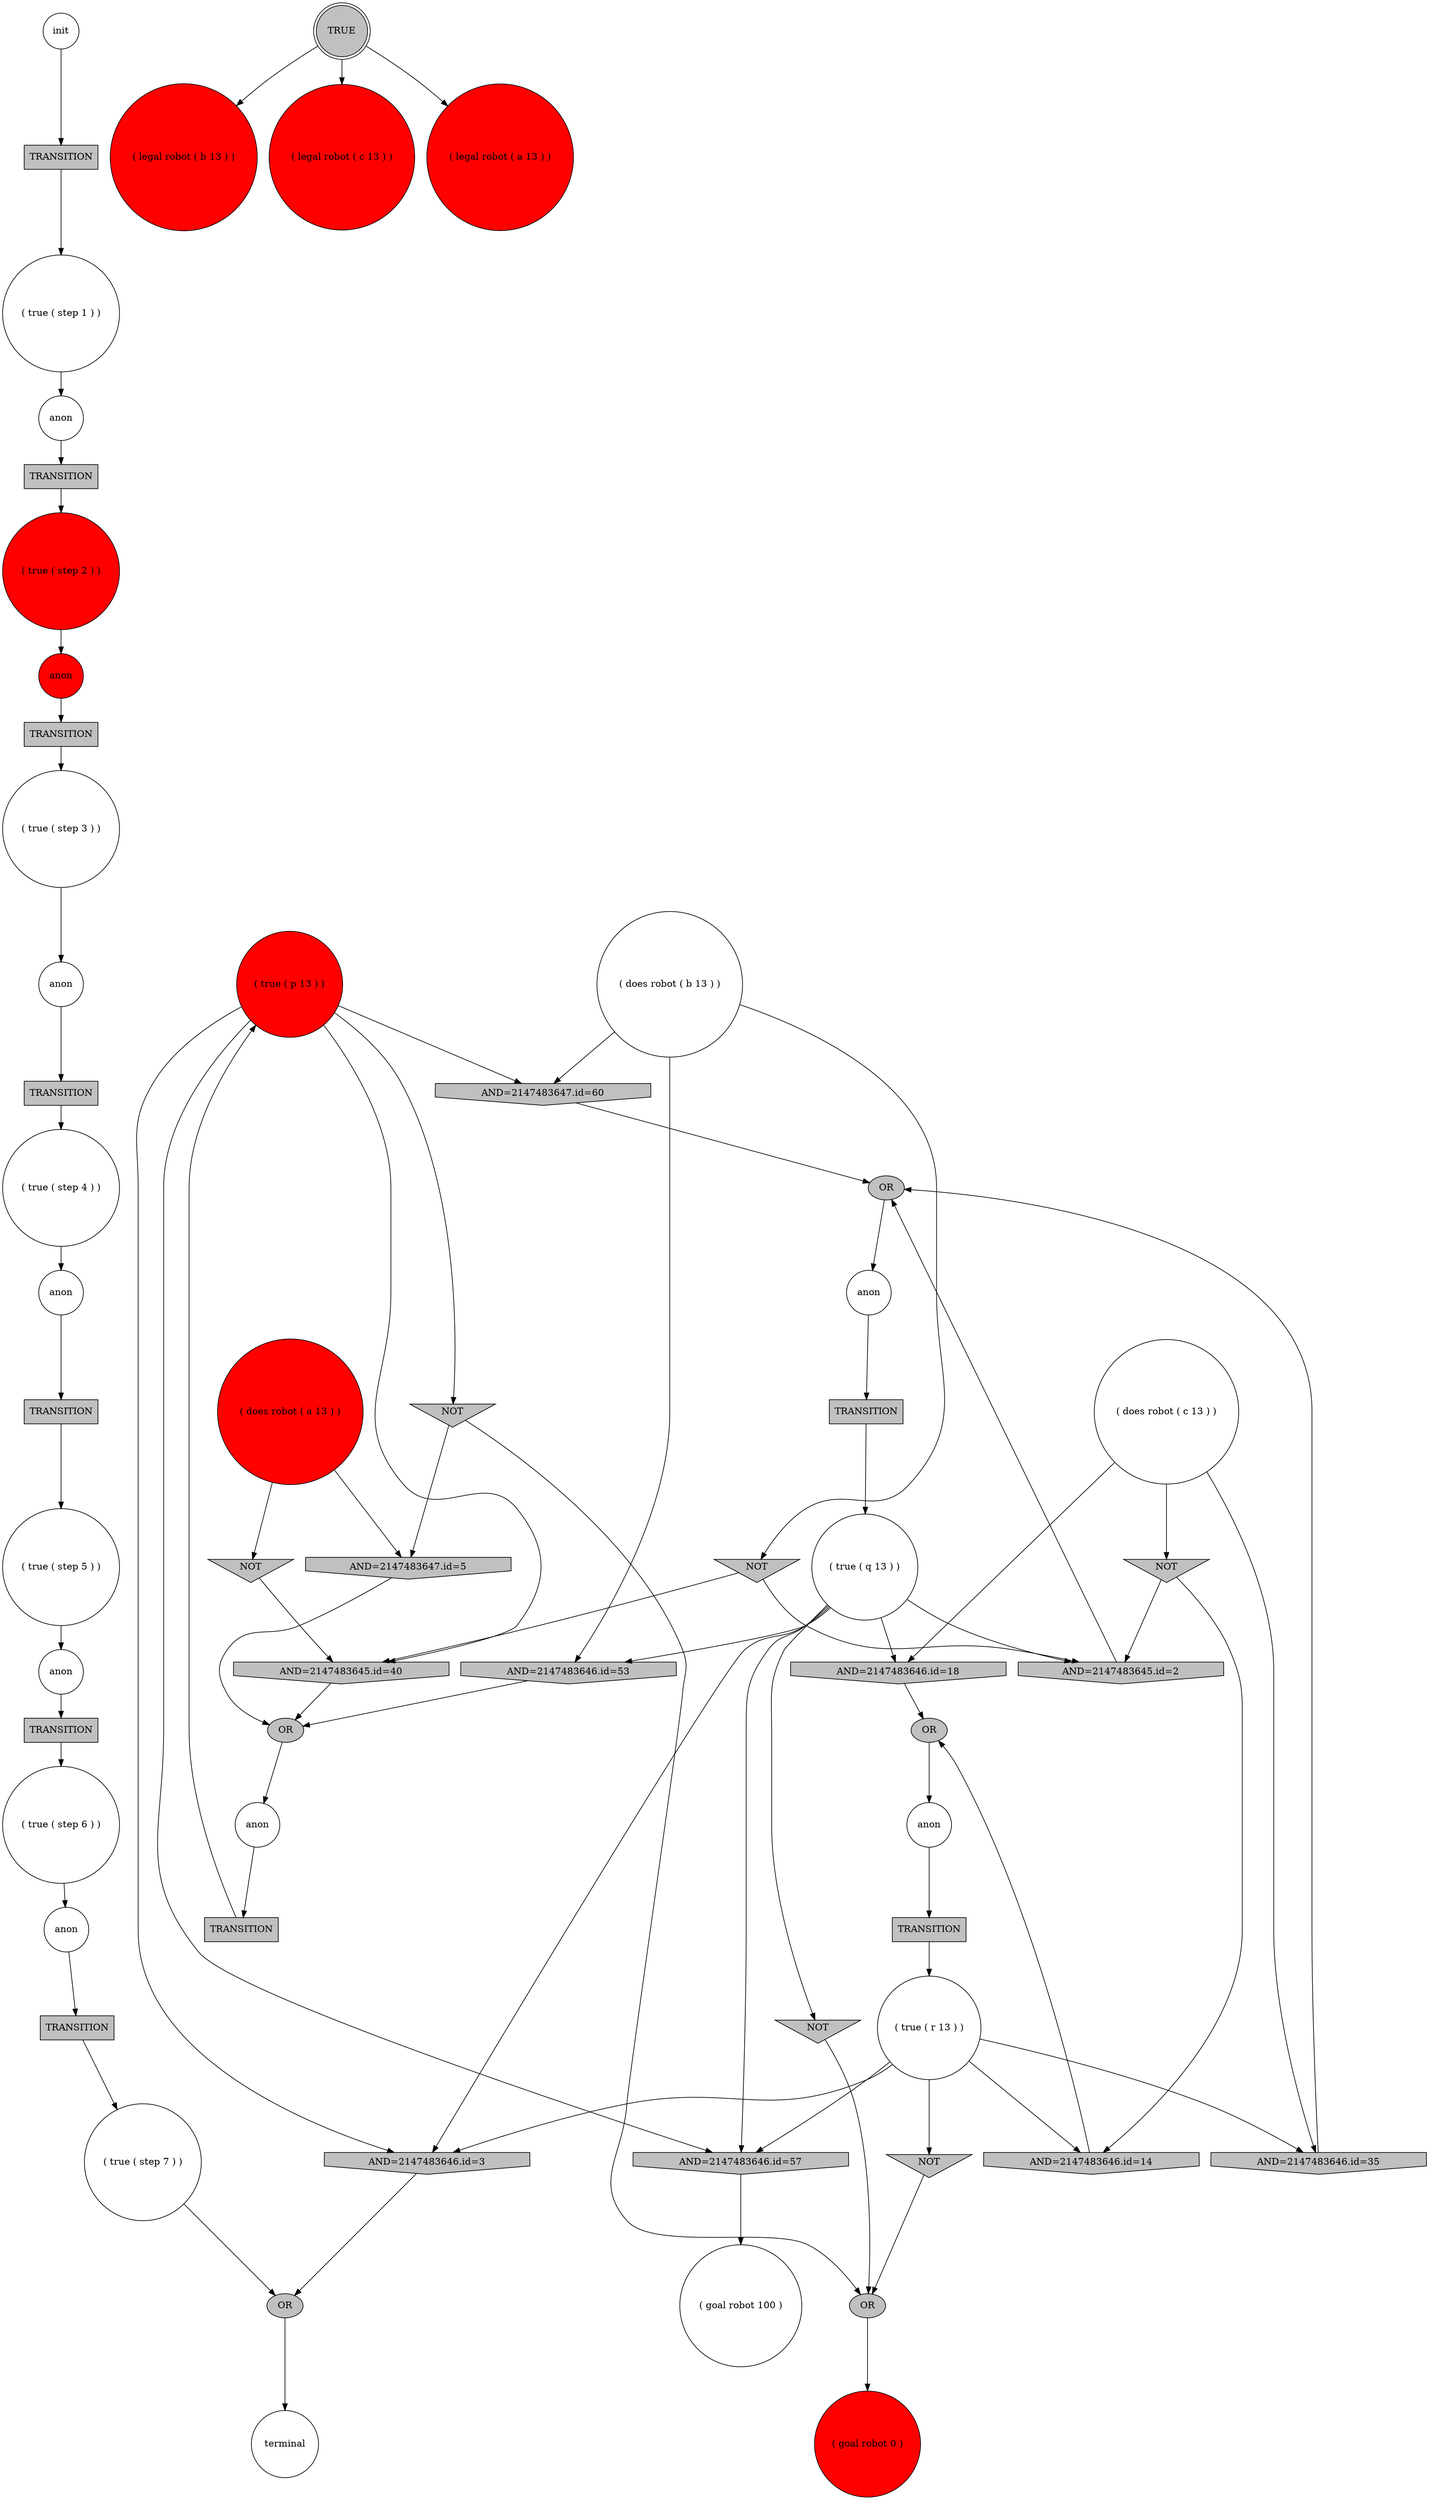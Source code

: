 digraph propNet
{
	"@6e3d562a"[shape=circle, style= filled, fillcolor=red, label="( true ( p 13 ) )"]; "@6e3d562a"->"@cbe732f"; "@6e3d562a"->"@5a746d87"; "@6e3d562a"->"@200e8877"; "@6e3d562a"->"@4dba2555"; "@6e3d562a"->"@2e9b43f4"; 
	"@2960c131"[shape=ellipse, style= filled, fillcolor=grey, label="OR"]; "@2960c131"->"@339c02d0"; 
	"@59e9918c"[shape=invhouse, style= filled, fillcolor=grey, label="AND=2147483645.id=2"]; "@59e9918c"->"@1fbe78d6"; 
	"@200e8877"[shape=invhouse, style= filled, fillcolor=grey, label="AND=2147483646.id=3"]; "@200e8877"->"@54ec9a0c"; 
	"@d5c3d22"[shape=circle, style= filled, fillcolor=red, label="( legal robot ( b 13 ) )"]; 
	"@7e3876b6"[shape=invhouse, style= filled, fillcolor=grey, label="AND=2147483647.id=5"]; "@7e3876b6"->"@74e09905"; 
	"@69a7d938"[shape=circle, style= filled, fillcolor=white, label="( true ( step 1 ) )"]; "@69a7d938"->"@b66f42f"; 
	"@2fa1df08"[shape=circle, style= filled, fillcolor=white, label="anon"]; "@2fa1df08"->"@34e531ca"; 
	"@7f7ad7d5"[shape=circle, style= filled, fillcolor=white, label="init"]; "@7f7ad7d5"->"@6cb357d0"; 
	"@4dba2555"[shape=invtriangle, style= filled, fillcolor=grey, label="NOT"]; "@4dba2555"->"@eeeb446"; "@4dba2555"->"@7e3876b6"; 
	"@2262f299"[shape=invtriangle, style= filled, fillcolor=grey, label="NOT"]; "@2262f299"->"@2e9b43f4"; 
	"@62aabbb6"[shape=circle, style= filled, fillcolor=white, label="anon"]; "@62aabbb6"->"@72b3c18a"; 
	"@339c02d0"[shape=circle, style= filled, fillcolor=white, label="anon"]; "@339c02d0"->"@2f374e47"; 
	"@2f374e47"[shape=box, style= filled, fillcolor=grey, label="TRANSITION"]; "@2f374e47"->"@534c25c1"; 
	"@63a00a3d"[shape=invhouse, style= filled, fillcolor=grey, label="AND=2147483646.id=14"]; "@63a00a3d"->"@2960c131"; 
	"@65b26c1f"[shape=circle, style= filled, fillcolor=red, label="( legal robot ( c 13 ) )"]; 
	"@7f015d50"[shape=circle, style= filled, fillcolor=red, label="( does robot ( a 13 ) )"]; "@7f015d50"->"@2262f299"; "@7f015d50"->"@7e3876b6"; 
	"@7f430d17"[shape=circle, style= filled, fillcolor=white, label="anon"]; "@7f430d17"->"@242c9ba0"; 
	"@1238789e"[shape=invhouse, style= filled, fillcolor=grey, label="AND=2147483646.id=18"]; "@1238789e"->"@2960c131"; 
	"@eeeb446"[shape=ellipse, style= filled, fillcolor=grey, label="OR"]; "@eeeb446"->"@6ae50f7f"; 
	"@534719f3"[shape=circle, style= filled, fillcolor=white, label="( goal robot 100 )"]; 
	"@500e7ad1"[shape=box, style= filled, fillcolor=grey, label="TRANSITION"]; "@500e7ad1"->"@4ada5503"; 
	"@7f56a460"[shape=circle, style= filled, fillcolor=white, label="( does robot ( b 13 ) )"]; "@7f56a460"->"@5a746d87"; "@7f56a460"->"@3aa3bdb4"; "@7f56a460"->"@7d84534d"; 
	"@72b3c18a"[shape=box, style= filled, fillcolor=grey, label="TRANSITION"]; "@72b3c18a"->"@4fb6d105"; 
	"@1ef85dbc"[shape=circle, style= filled, fillcolor=white, label="( true ( step 7 ) )"]; "@1ef85dbc"->"@54ec9a0c"; 
	"@611e924e"[shape=circle, style= filled, fillcolor=red, label="( legal robot ( a 13 ) )"]; 
	"@6cb357d0"[shape=box, style= filled, fillcolor=grey, label="TRANSITION"]; "@6cb357d0"->"@69a7d938"; 
	"@56865d31"[shape=invtriangle, style= filled, fillcolor=grey, label="NOT"]; "@56865d31"->"@eeeb446"; 
	"@4a4871c"[shape=circle, style= filled, fillcolor=white, label="( does robot ( c 13 ) )"]; "@4a4871c"->"@603d1689"; "@4a4871c"->"@1238789e"; "@4a4871c"->"@5b7da7e7"; 
	"@4537783"[shape=circle, style= filled, fillcolor=red, label="anon"]; "@4537783"->"@1bdc3eb1"; 
	"@2ebf2549"[shape=circle, style= filled, fillcolor=white, label="anon"]; "@2ebf2549"->"@1be2ffb8"; 
	"@40a3fcb6"[shape=doublecircle, style= filled, fillcolor=grey, label="TRUE"]; "@40a3fcb6"->"@65b26c1f"; "@40a3fcb6"->"@611e924e"; "@40a3fcb6"->"@d5c3d22"; 
	"@573994a"[shape=circle, style= filled, fillcolor=white, label="anon"]; "@573994a"->"@21c0f67b"; 
	"@1be2ffb8"[shape=box, style= filled, fillcolor=grey, label="TRANSITION"]; "@1be2ffb8"->"@6e3d562a"; 
	"@531abf99"[shape=circle, style= filled, fillcolor=white, label="anon"]; "@531abf99"->"@500e7ad1"; 
	"@5b7da7e7"[shape=invhouse, style= filled, fillcolor=grey, label="AND=2147483646.id=35"]; "@5b7da7e7"->"@1fbe78d6"; 
	"@74a7504c"[shape=invtriangle, style= filled, fillcolor=grey, label="NOT"]; "@74a7504c"->"@eeeb446"; 
	"@34e531ca"[shape=box, style= filled, fillcolor=grey, label="TRANSITION"]; "@34e531ca"->"@5d0768de"; 
	"@556be003"[shape=circle, style= filled, fillcolor=white, label="terminal"]; 
	"@1bdc3eb1"[shape=box, style= filled, fillcolor=grey, label="TRANSITION"]; "@1bdc3eb1"->"@5cd06aff"; 
	"@2e9b43f4"[shape=invhouse, style= filled, fillcolor=grey, label="AND=2147483645.id=40"]; "@2e9b43f4"->"@74e09905"; 
	"@6aacb7df"[shape=circle, style= filled, fillcolor=red, label="( true ( step 2 ) )"]; "@6aacb7df"->"@4537783"; 
	"@6ae50f7f"[shape=circle, style= filled, fillcolor=red, label="( goal robot 0 )"]; 
	"@5d0768de"[shape=circle, style= filled, fillcolor=white, label="( true ( step 4 ) )"]; "@5d0768de"->"@62aabbb6"; 
	"@74e09905"[shape=ellipse, style= filled, fillcolor=grey, label="OR"]; "@74e09905"->"@2ebf2549"; 
	"@5cd06aff"[shape=circle, style= filled, fillcolor=white, label="( true ( step 3 ) )"]; "@5cd06aff"->"@2fa1df08"; 
	"@534c25c1"[shape=circle, style= filled, fillcolor=white, label="( true ( r 13 ) )"]; "@534c25c1"->"@cbe732f"; "@534c25c1"->"@56865d31"; "@534c25c1"->"@200e8877"; "@534c25c1"->"@5b7da7e7"; "@534c25c1"->"@63a00a3d"; 
	"@4fb6d105"[shape=circle, style= filled, fillcolor=white, label="( true ( step 5 ) )"]; "@4fb6d105"->"@531abf99"; 
	"@603d1689"[shape=invtriangle, style= filled, fillcolor=grey, label="NOT"]; "@603d1689"->"@59e9918c"; "@603d1689"->"@63a00a3d"; 
	"@7d84534d"[shape=invtriangle, style= filled, fillcolor=grey, label="NOT"]; "@7d84534d"->"@59e9918c"; "@7d84534d"->"@2e9b43f4"; 
	"@682cc6e1"[shape=circle, style= filled, fillcolor=white, label="( true ( q 13 ) )"]; "@682cc6e1"->"@cbe732f"; "@682cc6e1"->"@59e9918c"; "@682cc6e1"->"@1238789e"; "@682cc6e1"->"@3aa3bdb4"; "@682cc6e1"->"@200e8877"; "@682cc6e1"->"@74a7504c"; 
	"@54ec9a0c"[shape=ellipse, style= filled, fillcolor=grey, label="OR"]; "@54ec9a0c"->"@556be003"; 
	"@1af34df3"[shape=box, style= filled, fillcolor=grey, label="TRANSITION"]; "@1af34df3"->"@6aacb7df"; 
	"@3aa3bdb4"[shape=invhouse, style= filled, fillcolor=grey, label="AND=2147483646.id=53"]; "@3aa3bdb4"->"@74e09905"; 
	"@b66f42f"[shape=circle, style= filled, fillcolor=white, label="anon"]; "@b66f42f"->"@1af34df3"; 
	"@1fbe78d6"[shape=ellipse, style= filled, fillcolor=grey, label="OR"]; "@1fbe78d6"->"@7f430d17"; 
	"@242c9ba0"[shape=box, style= filled, fillcolor=grey, label="TRANSITION"]; "@242c9ba0"->"@682cc6e1"; 
	"@cbe732f"[shape=invhouse, style= filled, fillcolor=grey, label="AND=2147483646.id=57"]; "@cbe732f"->"@534719f3"; 
	"@21c0f67b"[shape=box, style= filled, fillcolor=grey, label="TRANSITION"]; "@21c0f67b"->"@1ef85dbc"; 
	"@4ada5503"[shape=circle, style= filled, fillcolor=white, label="( true ( step 6 ) )"]; "@4ada5503"->"@573994a"; 
	"@5a746d87"[shape=invhouse, style= filled, fillcolor=grey, label="AND=2147483647.id=60"]; "@5a746d87"->"@1fbe78d6"; 
}